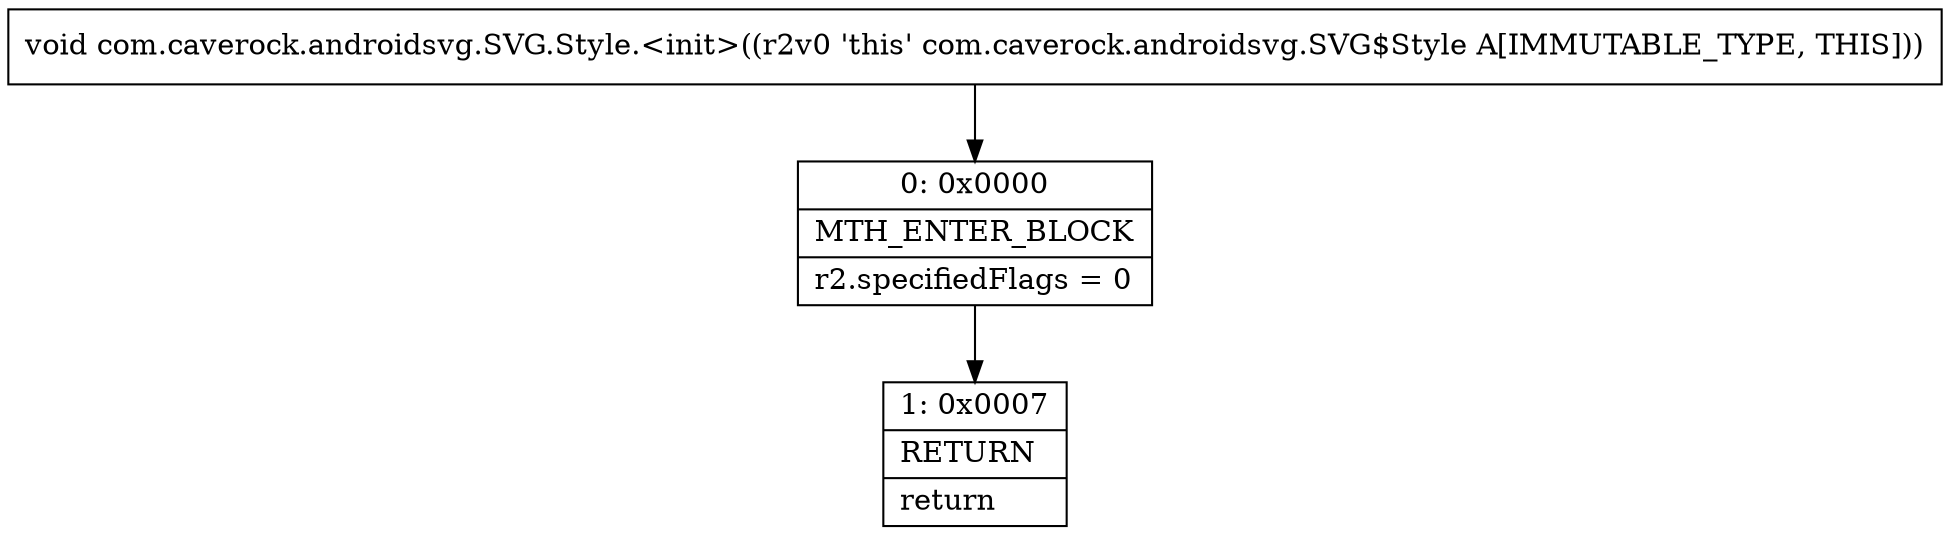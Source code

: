 digraph "CFG forcom.caverock.androidsvg.SVG.Style.\<init\>()V" {
Node_0 [shape=record,label="{0\:\ 0x0000|MTH_ENTER_BLOCK\l|r2.specifiedFlags = 0\l}"];
Node_1 [shape=record,label="{1\:\ 0x0007|RETURN\l|return\l}"];
MethodNode[shape=record,label="{void com.caverock.androidsvg.SVG.Style.\<init\>((r2v0 'this' com.caverock.androidsvg.SVG$Style A[IMMUTABLE_TYPE, THIS])) }"];
MethodNode -> Node_0;
Node_0 -> Node_1;
}

